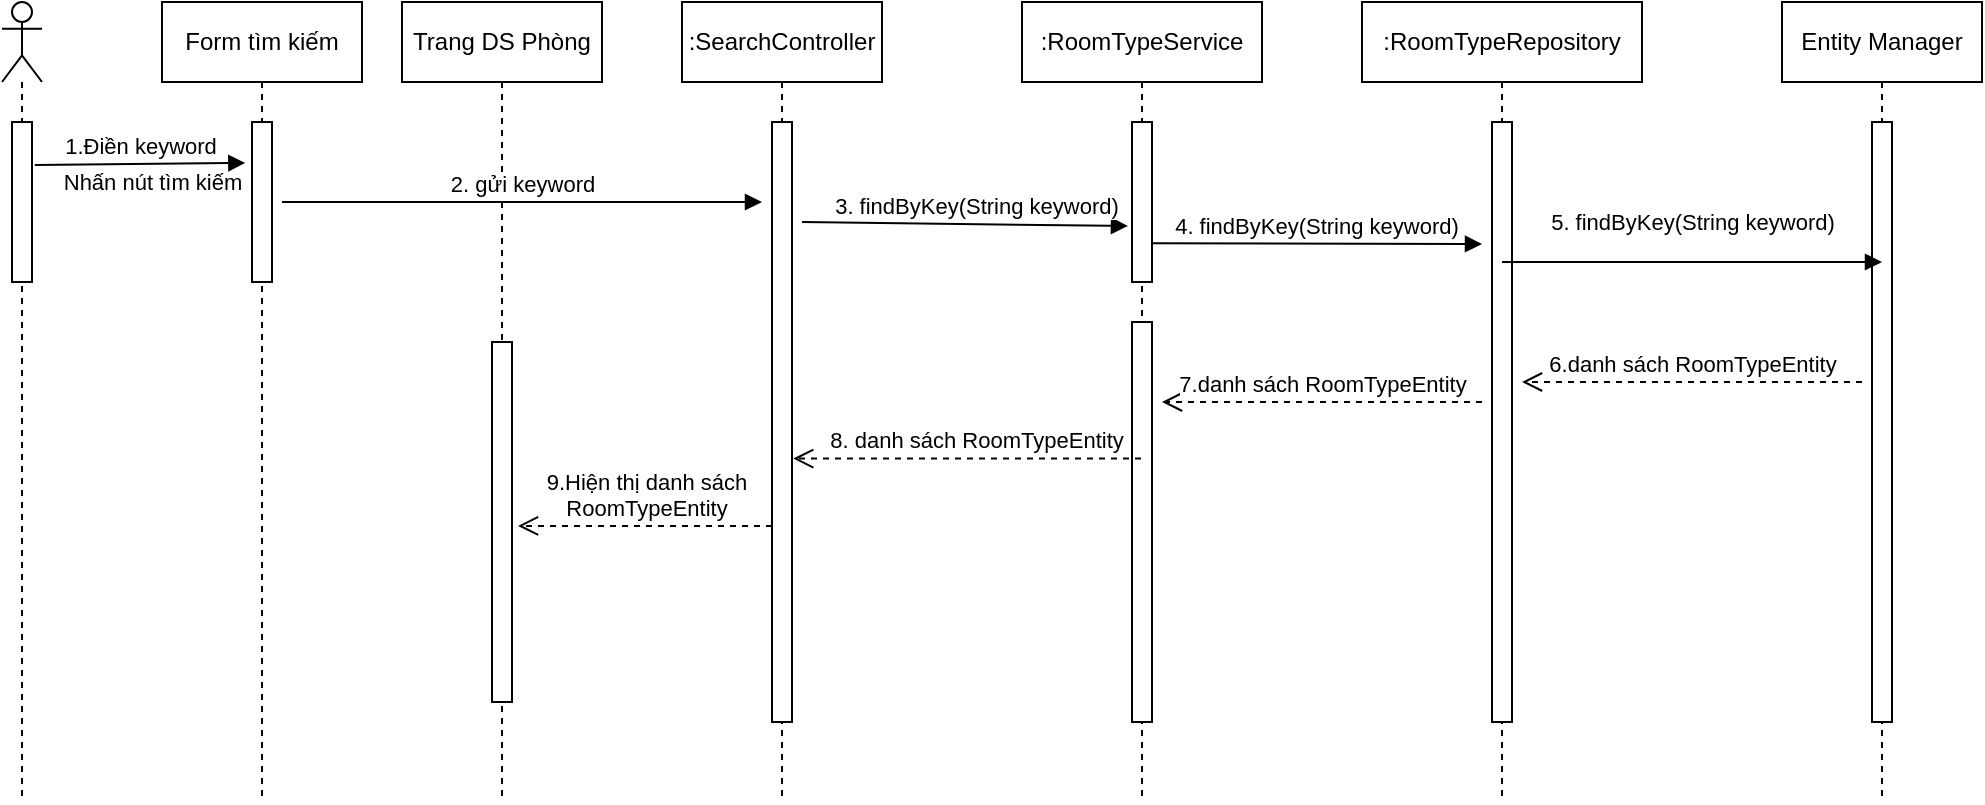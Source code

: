 <mxfile version="14.9.8" type="device"><diagram id="kgpKYQtTHZ0yAKxKKP6v" name="Page-1"><mxGraphModel dx="1038" dy="532" grid="1" gridSize="10" guides="1" tooltips="1" connect="1" arrows="1" fold="1" page="1" pageScale="1" pageWidth="850" pageHeight="1100" math="0" shadow="0"><root><mxCell id="0"/><mxCell id="1" parent="0"/><mxCell id="J0aJpY7tNDst9BKq2AT0-39" value="" style="shape=umlLifeline;participant=umlActor;perimeter=lifelinePerimeter;whiteSpace=wrap;html=1;container=1;collapsible=0;recursiveResize=0;verticalAlign=top;spacingTop=36;outlineConnect=0;" vertex="1" parent="1"><mxGeometry x="40" y="40" width="20" height="400" as="geometry"/></mxCell><mxCell id="J0aJpY7tNDst9BKq2AT0-41" value=":SearchController" style="shape=umlLifeline;perimeter=lifelinePerimeter;whiteSpace=wrap;html=1;container=1;collapsible=0;recursiveResize=0;outlineConnect=0;" vertex="1" parent="1"><mxGeometry x="380" y="40" width="100" height="400" as="geometry"/></mxCell><mxCell id="J0aJpY7tNDst9BKq2AT0-42" value="" style="html=1;points=[];perimeter=orthogonalPerimeter;" vertex="1" parent="J0aJpY7tNDst9BKq2AT0-41"><mxGeometry x="45" y="60" width="10" height="300" as="geometry"/></mxCell><mxCell id="J0aJpY7tNDst9BKq2AT0-43" value=":RoomTypeService" style="shape=umlLifeline;perimeter=lifelinePerimeter;whiteSpace=wrap;html=1;container=1;collapsible=0;recursiveResize=0;outlineConnect=0;" vertex="1" parent="1"><mxGeometry x="550" y="40" width="120" height="400" as="geometry"/></mxCell><mxCell id="J0aJpY7tNDst9BKq2AT0-44" value=":RoomTypeRepository" style="shape=umlLifeline;perimeter=lifelinePerimeter;whiteSpace=wrap;html=1;container=1;collapsible=0;recursiveResize=0;outlineConnect=0;" vertex="1" parent="1"><mxGeometry x="720" y="40" width="140" height="400" as="geometry"/></mxCell><mxCell id="J0aJpY7tNDst9BKq2AT0-45" value="Entity Manager" style="shape=umlLifeline;perimeter=lifelinePerimeter;whiteSpace=wrap;html=1;container=1;collapsible=0;recursiveResize=0;outlineConnect=0;" vertex="1" parent="1"><mxGeometry x="930" y="40" width="100" height="400" as="geometry"/></mxCell><mxCell id="J0aJpY7tNDst9BKq2AT0-46" value="" style="html=1;points=[];perimeter=orthogonalPerimeter;" vertex="1" parent="J0aJpY7tNDst9BKq2AT0-45"><mxGeometry x="45" y="60" width="10" height="300" as="geometry"/></mxCell><mxCell id="J0aJpY7tNDst9BKq2AT0-47" value="Form tìm kiếm" style="shape=umlLifeline;perimeter=lifelinePerimeter;whiteSpace=wrap;html=1;container=1;collapsible=0;recursiveResize=0;outlineConnect=0;" vertex="1" parent="1"><mxGeometry x="120" y="40" width="100" height="400" as="geometry"/></mxCell><mxCell id="J0aJpY7tNDst9BKq2AT0-48" value="" style="html=1;points=[];perimeter=orthogonalPerimeter;" vertex="1" parent="J0aJpY7tNDst9BKq2AT0-47"><mxGeometry x="45" y="60" width="10" height="80" as="geometry"/></mxCell><mxCell id="J0aJpY7tNDst9BKq2AT0-49" value="&lt;font style=&quot;font-size: 11px&quot;&gt;Nhấn nút tìm kiếm&lt;/font&gt;" style="text;html=1;align=center;verticalAlign=middle;resizable=0;points=[];autosize=1;strokeColor=none;" vertex="1" parent="1"><mxGeometry x="60" y="120" width="110" height="20" as="geometry"/></mxCell><mxCell id="J0aJpY7tNDst9BKq2AT0-50" value="Trang DS Phòng" style="shape=umlLifeline;perimeter=lifelinePerimeter;whiteSpace=wrap;html=1;container=1;collapsible=0;recursiveResize=0;outlineConnect=0;" vertex="1" parent="1"><mxGeometry x="240" y="40" width="100" height="400" as="geometry"/></mxCell><mxCell id="J0aJpY7tNDst9BKq2AT0-51" value="&lt;span style=&quot;text-align: left&quot;&gt;3. findByKey(String keyword)&lt;/span&gt;" style="html=1;verticalAlign=bottom;endArrow=block;" edge="1" parent="1"><mxGeometry x="0.071" width="80" relative="1" as="geometry"><mxPoint x="440" y="150" as="sourcePoint"/><mxPoint x="603" y="152" as="targetPoint"/><Array as="points"/><mxPoint as="offset"/></mxGeometry></mxCell><mxCell id="J0aJpY7tNDst9BKq2AT0-52" value="" style="html=1;points=[];perimeter=orthogonalPerimeter;" vertex="1" parent="1"><mxGeometry x="605" y="100" width="10" height="80" as="geometry"/></mxCell><mxCell id="J0aJpY7tNDst9BKq2AT0-53" value="&lt;span style=&quot;text-align: left&quot;&gt;4. findByKey(String keyword)&lt;/span&gt;" style="html=1;verticalAlign=bottom;endArrow=block;exitX=1;exitY=0.758;exitDx=0;exitDy=0;exitPerimeter=0;" edge="1" parent="1" source="J0aJpY7tNDst9BKq2AT0-52"><mxGeometry width="80" relative="1" as="geometry"><mxPoint x="875" y="160" as="sourcePoint"/><mxPoint x="780" y="161" as="targetPoint"/></mxGeometry></mxCell><mxCell id="J0aJpY7tNDst9BKq2AT0-54" value="" style="html=1;points=[];perimeter=orthogonalPerimeter;" vertex="1" parent="1"><mxGeometry x="785" y="100" width="10" height="300" as="geometry"/></mxCell><mxCell id="J0aJpY7tNDst9BKq2AT0-55" value="&lt;p style=&quot;text-align: left&quot;&gt;5. findByKey(String keyword)&lt;/p&gt;" style="html=1;verticalAlign=bottom;endArrow=block;" edge="1" parent="1" source="J0aJpY7tNDst9BKq2AT0-44"><mxGeometry width="80" relative="1" as="geometry"><mxPoint x="930" y="170" as="sourcePoint"/><mxPoint x="980" y="170" as="targetPoint"/><mxPoint as="offset"/></mxGeometry></mxCell><mxCell id="J0aJpY7tNDst9BKq2AT0-57" value="" style="html=1;points=[];perimeter=orthogonalPerimeter;" vertex="1" parent="1"><mxGeometry x="605" y="200" width="10" height="200" as="geometry"/></mxCell><mxCell id="J0aJpY7tNDst9BKq2AT0-59" value="6.danh sách RoomTypeEntity" style="html=1;verticalAlign=bottom;endArrow=open;dashed=1;endSize=8;" edge="1" parent="1"><mxGeometry relative="1" as="geometry"><mxPoint x="970" y="230" as="sourcePoint"/><mxPoint x="800" y="230" as="targetPoint"/></mxGeometry></mxCell><mxCell id="J0aJpY7tNDst9BKq2AT0-60" value="7.danh sách RoomTypeEntity" style="html=1;verticalAlign=bottom;endArrow=open;dashed=1;endSize=8;" edge="1" parent="1"><mxGeometry relative="1" as="geometry"><mxPoint x="780" y="240" as="sourcePoint"/><mxPoint x="620" y="240" as="targetPoint"/></mxGeometry></mxCell><mxCell id="J0aJpY7tNDst9BKq2AT0-63" value="8. danh sách RoomTypeEntity" style="html=1;verticalAlign=bottom;endArrow=open;dashed=1;endSize=8;entryX=1.06;entryY=0.561;entryDx=0;entryDy=0;entryPerimeter=0;" edge="1" parent="1" source="J0aJpY7tNDst9BKq2AT0-43" target="J0aJpY7tNDst9BKq2AT0-42"><mxGeometry x="-0.053" relative="1" as="geometry"><mxPoint x="600" y="290" as="sourcePoint"/><mxPoint x="440" y="330" as="targetPoint"/><mxPoint as="offset"/></mxGeometry></mxCell><mxCell id="J0aJpY7tNDst9BKq2AT0-67" value="" style="html=1;points=[];perimeter=orthogonalPerimeter;" vertex="1" parent="1"><mxGeometry x="285" y="210" width="10" height="180" as="geometry"/></mxCell><mxCell id="J0aJpY7tNDst9BKq2AT0-68" value="" style="html=1;points=[];perimeter=orthogonalPerimeter;" vertex="1" parent="1"><mxGeometry x="45" y="100" width="10" height="80" as="geometry"/></mxCell><mxCell id="J0aJpY7tNDst9BKq2AT0-69" value="1.Điền keyword" style="html=1;verticalAlign=bottom;endArrow=block;entryX=-0.333;entryY=0.256;entryDx=0;entryDy=0;entryPerimeter=0;exitX=1.14;exitY=0.268;exitDx=0;exitDy=0;exitPerimeter=0;" edge="1" parent="1" source="J0aJpY7tNDst9BKq2AT0-68" target="J0aJpY7tNDst9BKq2AT0-48"><mxGeometry width="80" relative="1" as="geometry"><mxPoint x="70" y="120" as="sourcePoint"/><mxPoint x="130" y="120" as="targetPoint"/></mxGeometry></mxCell><mxCell id="J0aJpY7tNDst9BKq2AT0-76" value="2. gửi keyword" style="html=1;verticalAlign=bottom;endArrow=block;" edge="1" parent="1"><mxGeometry width="80" relative="1" as="geometry"><mxPoint x="180" y="140" as="sourcePoint"/><mxPoint x="420" y="140" as="targetPoint"/></mxGeometry></mxCell><mxCell id="J0aJpY7tNDst9BKq2AT0-77" value="9.Hiện thị danh sách&lt;br&gt;RoomTypeEntity" style="html=1;verticalAlign=bottom;endArrow=open;dashed=1;endSize=8;entryX=1.3;entryY=0.511;entryDx=0;entryDy=0;entryPerimeter=0;" edge="1" parent="1" source="J0aJpY7tNDst9BKq2AT0-42" target="J0aJpY7tNDst9BKq2AT0-67"><mxGeometry relative="1" as="geometry"><mxPoint x="620" y="560" as="sourcePoint"/><mxPoint x="540" y="560" as="targetPoint"/></mxGeometry></mxCell></root></mxGraphModel></diagram></mxfile>